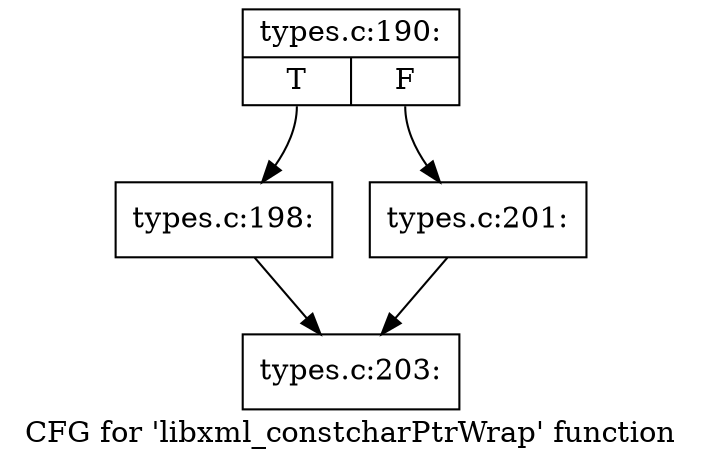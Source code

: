 digraph "CFG for 'libxml_constcharPtrWrap' function" {
	label="CFG for 'libxml_constcharPtrWrap' function";

	Node0x55aa7ced13c0 [shape=record,label="{types.c:190:|{<s0>T|<s1>F}}"];
	Node0x55aa7ced13c0:s0 -> Node0x55aa7ced1e70;
	Node0x55aa7ced13c0:s1 -> Node0x55aa7ced1ec0;
	Node0x55aa7ced1e70 [shape=record,label="{types.c:198:}"];
	Node0x55aa7ced1e70 -> Node0x55aa7ced1640;
	Node0x55aa7ced1ec0 [shape=record,label="{types.c:201:}"];
	Node0x55aa7ced1ec0 -> Node0x55aa7ced1640;
	Node0x55aa7ced1640 [shape=record,label="{types.c:203:}"];
}
